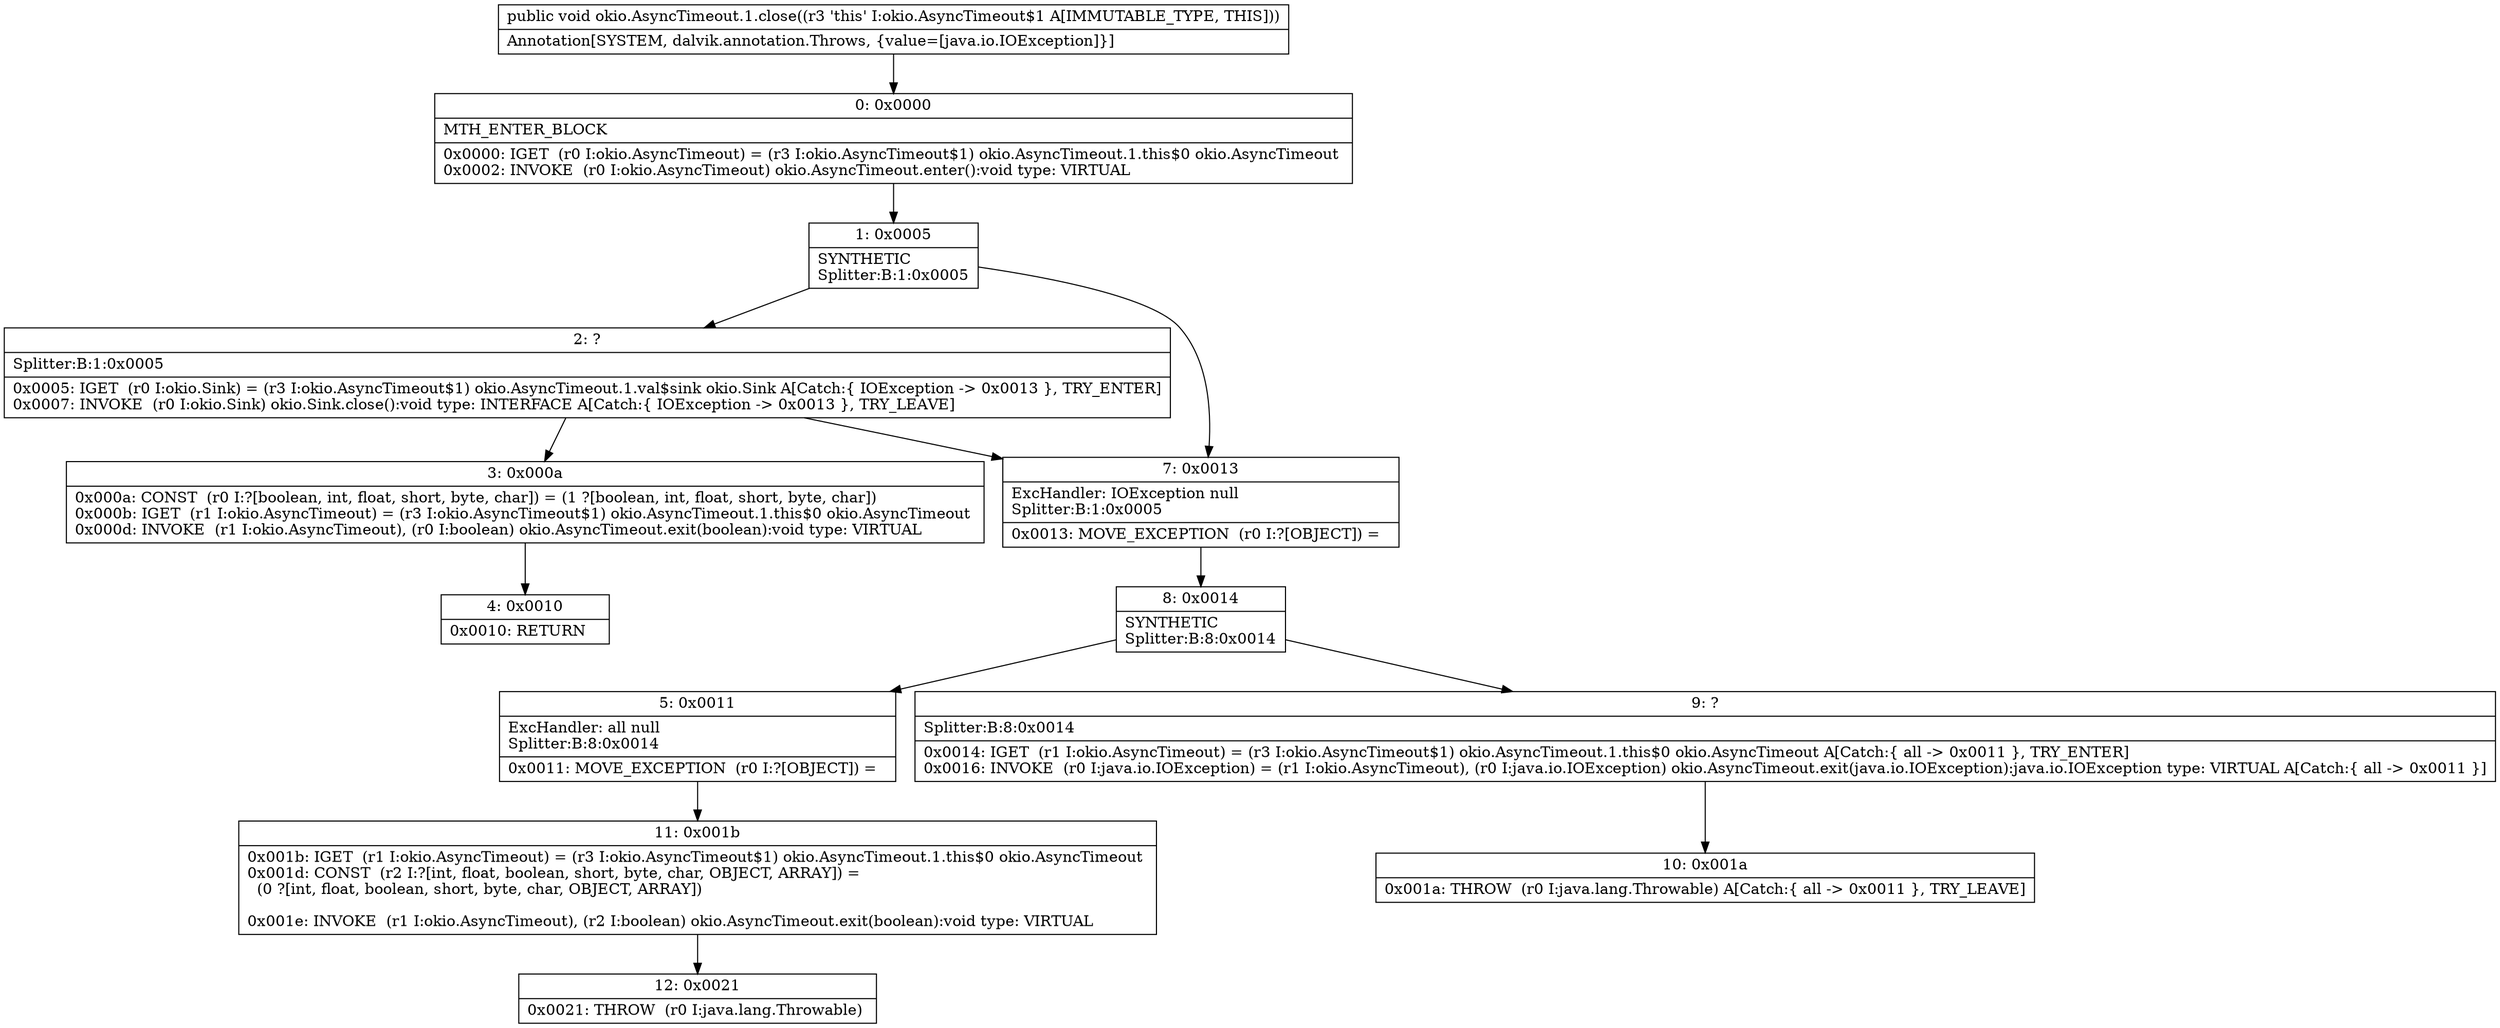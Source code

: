 digraph "CFG forokio.AsyncTimeout.1.close()V" {
Node_0 [shape=record,label="{0\:\ 0x0000|MTH_ENTER_BLOCK\l|0x0000: IGET  (r0 I:okio.AsyncTimeout) = (r3 I:okio.AsyncTimeout$1) okio.AsyncTimeout.1.this$0 okio.AsyncTimeout \l0x0002: INVOKE  (r0 I:okio.AsyncTimeout) okio.AsyncTimeout.enter():void type: VIRTUAL \l}"];
Node_1 [shape=record,label="{1\:\ 0x0005|SYNTHETIC\lSplitter:B:1:0x0005\l}"];
Node_2 [shape=record,label="{2\:\ ?|Splitter:B:1:0x0005\l|0x0005: IGET  (r0 I:okio.Sink) = (r3 I:okio.AsyncTimeout$1) okio.AsyncTimeout.1.val$sink okio.Sink A[Catch:\{ IOException \-\> 0x0013 \}, TRY_ENTER]\l0x0007: INVOKE  (r0 I:okio.Sink) okio.Sink.close():void type: INTERFACE A[Catch:\{ IOException \-\> 0x0013 \}, TRY_LEAVE]\l}"];
Node_3 [shape=record,label="{3\:\ 0x000a|0x000a: CONST  (r0 I:?[boolean, int, float, short, byte, char]) = (1 ?[boolean, int, float, short, byte, char]) \l0x000b: IGET  (r1 I:okio.AsyncTimeout) = (r3 I:okio.AsyncTimeout$1) okio.AsyncTimeout.1.this$0 okio.AsyncTimeout \l0x000d: INVOKE  (r1 I:okio.AsyncTimeout), (r0 I:boolean) okio.AsyncTimeout.exit(boolean):void type: VIRTUAL \l}"];
Node_4 [shape=record,label="{4\:\ 0x0010|0x0010: RETURN   \l}"];
Node_5 [shape=record,label="{5\:\ 0x0011|ExcHandler: all null\lSplitter:B:8:0x0014\l|0x0011: MOVE_EXCEPTION  (r0 I:?[OBJECT]) =  \l}"];
Node_7 [shape=record,label="{7\:\ 0x0013|ExcHandler: IOException null\lSplitter:B:1:0x0005\l|0x0013: MOVE_EXCEPTION  (r0 I:?[OBJECT]) =  \l}"];
Node_8 [shape=record,label="{8\:\ 0x0014|SYNTHETIC\lSplitter:B:8:0x0014\l}"];
Node_9 [shape=record,label="{9\:\ ?|Splitter:B:8:0x0014\l|0x0014: IGET  (r1 I:okio.AsyncTimeout) = (r3 I:okio.AsyncTimeout$1) okio.AsyncTimeout.1.this$0 okio.AsyncTimeout A[Catch:\{ all \-\> 0x0011 \}, TRY_ENTER]\l0x0016: INVOKE  (r0 I:java.io.IOException) = (r1 I:okio.AsyncTimeout), (r0 I:java.io.IOException) okio.AsyncTimeout.exit(java.io.IOException):java.io.IOException type: VIRTUAL A[Catch:\{ all \-\> 0x0011 \}]\l}"];
Node_10 [shape=record,label="{10\:\ 0x001a|0x001a: THROW  (r0 I:java.lang.Throwable) A[Catch:\{ all \-\> 0x0011 \}, TRY_LEAVE]\l}"];
Node_11 [shape=record,label="{11\:\ 0x001b|0x001b: IGET  (r1 I:okio.AsyncTimeout) = (r3 I:okio.AsyncTimeout$1) okio.AsyncTimeout.1.this$0 okio.AsyncTimeout \l0x001d: CONST  (r2 I:?[int, float, boolean, short, byte, char, OBJECT, ARRAY]) = \l  (0 ?[int, float, boolean, short, byte, char, OBJECT, ARRAY])\l \l0x001e: INVOKE  (r1 I:okio.AsyncTimeout), (r2 I:boolean) okio.AsyncTimeout.exit(boolean):void type: VIRTUAL \l}"];
Node_12 [shape=record,label="{12\:\ 0x0021|0x0021: THROW  (r0 I:java.lang.Throwable) \l}"];
MethodNode[shape=record,label="{public void okio.AsyncTimeout.1.close((r3 'this' I:okio.AsyncTimeout$1 A[IMMUTABLE_TYPE, THIS]))  | Annotation[SYSTEM, dalvik.annotation.Throws, \{value=[java.io.IOException]\}]\l}"];
MethodNode -> Node_0;
Node_0 -> Node_1;
Node_1 -> Node_2;
Node_1 -> Node_7;
Node_2 -> Node_3;
Node_2 -> Node_7;
Node_3 -> Node_4;
Node_5 -> Node_11;
Node_7 -> Node_8;
Node_8 -> Node_9;
Node_8 -> Node_5;
Node_9 -> Node_10;
Node_11 -> Node_12;
}

